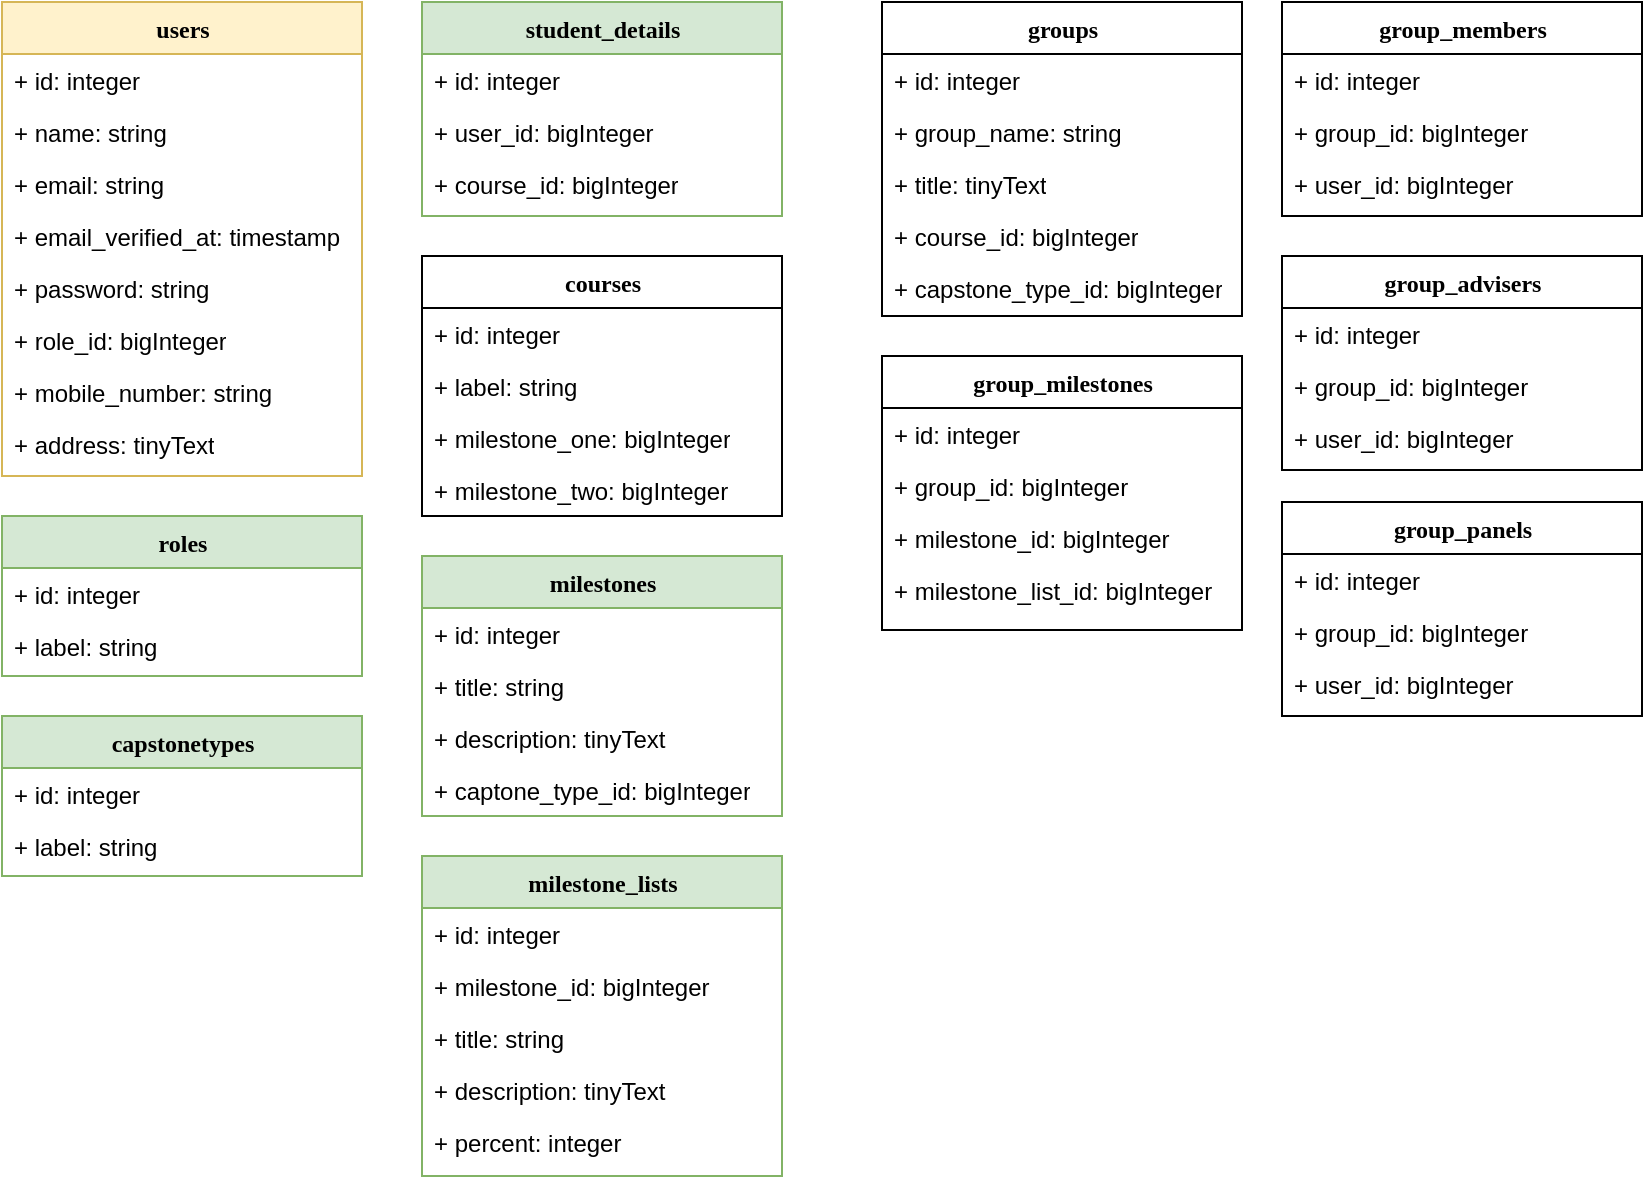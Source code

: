 <mxfile version="13.9.9" type="device"><diagram name="Page-1" id="9f46799a-70d6-7492-0946-bef42562c5a5"><mxGraphModel dx="1086" dy="806" grid="1" gridSize="10" guides="1" tooltips="1" connect="1" arrows="1" fold="1" page="1" pageScale="1" pageWidth="1100" pageHeight="850" background="#ffffff" math="0" shadow="0"><root><mxCell id="0"/><mxCell id="1" parent="0"/><mxCell id="78961159f06e98e8-17" value="users" style="swimlane;html=1;fontStyle=1;align=center;verticalAlign=top;childLayout=stackLayout;horizontal=1;startSize=26;horizontalStack=0;resizeParent=1;resizeLast=0;collapsible=1;marginBottom=0;swimlaneFillColor=#ffffff;rounded=0;shadow=0;comic=0;labelBackgroundColor=none;strokeWidth=1;fillColor=#fff2cc;fontFamily=Verdana;fontSize=12;strokeColor=#d6b656;" parent="1" vertex="1"><mxGeometry x="110" y="83" width="180" height="237" as="geometry"/></mxCell><mxCell id="78961159f06e98e8-21" value="+ id: integer" style="text;html=1;strokeColor=none;fillColor=none;align=left;verticalAlign=top;spacingLeft=4;spacingRight=4;whiteSpace=wrap;overflow=hidden;rotatable=0;points=[[0,0.5],[1,0.5]];portConstraint=eastwest;" parent="78961159f06e98e8-17" vertex="1"><mxGeometry y="26" width="180" height="26" as="geometry"/></mxCell><mxCell id="78961159f06e98e8-23" value="+ name: string" style="text;html=1;strokeColor=none;fillColor=none;align=left;verticalAlign=top;spacingLeft=4;spacingRight=4;whiteSpace=wrap;overflow=hidden;rotatable=0;points=[[0,0.5],[1,0.5]];portConstraint=eastwest;" parent="78961159f06e98e8-17" vertex="1"><mxGeometry y="52" width="180" height="26" as="geometry"/></mxCell><mxCell id="78961159f06e98e8-25" value="+ email: string" style="text;html=1;strokeColor=none;fillColor=none;align=left;verticalAlign=top;spacingLeft=4;spacingRight=4;whiteSpace=wrap;overflow=hidden;rotatable=0;points=[[0,0.5],[1,0.5]];portConstraint=eastwest;" parent="78961159f06e98e8-17" vertex="1"><mxGeometry y="78" width="180" height="26" as="geometry"/></mxCell><mxCell id="78961159f06e98e8-26" value="+ email_verified_at: timestamp" style="text;html=1;strokeColor=none;fillColor=none;align=left;verticalAlign=top;spacingLeft=4;spacingRight=4;whiteSpace=wrap;overflow=hidden;rotatable=0;points=[[0,0.5],[1,0.5]];portConstraint=eastwest;" parent="78961159f06e98e8-17" vertex="1"><mxGeometry y="104" width="180" height="26" as="geometry"/></mxCell><mxCell id="78961159f06e98e8-24" value="+ password: string" style="text;html=1;strokeColor=none;fillColor=none;align=left;verticalAlign=top;spacingLeft=4;spacingRight=4;whiteSpace=wrap;overflow=hidden;rotatable=0;points=[[0,0.5],[1,0.5]];portConstraint=eastwest;" parent="78961159f06e98e8-17" vertex="1"><mxGeometry y="130" width="180" height="26" as="geometry"/></mxCell><mxCell id="rRoZWVBHgznnfZUeibbi-2" value="+ role_id: bigInteger" style="text;html=1;strokeColor=none;fillColor=none;align=left;verticalAlign=top;spacingLeft=4;spacingRight=4;whiteSpace=wrap;overflow=hidden;rotatable=0;points=[[0,0.5],[1,0.5]];portConstraint=eastwest;" parent="78961159f06e98e8-17" vertex="1"><mxGeometry y="156" width="180" height="26" as="geometry"/></mxCell><mxCell id="mozkdcKhJREuQSXOblhR-1" value="+ mobile_number: string" style="text;html=1;strokeColor=none;fillColor=none;align=left;verticalAlign=top;spacingLeft=4;spacingRight=4;whiteSpace=wrap;overflow=hidden;rotatable=0;points=[[0,0.5],[1,0.5]];portConstraint=eastwest;" vertex="1" parent="78961159f06e98e8-17"><mxGeometry y="182" width="180" height="26" as="geometry"/></mxCell><mxCell id="mozkdcKhJREuQSXOblhR-2" value="+ address: tinyText" style="text;html=1;strokeColor=none;fillColor=none;align=left;verticalAlign=top;spacingLeft=4;spacingRight=4;whiteSpace=wrap;overflow=hidden;rotatable=0;points=[[0,0.5],[1,0.5]];portConstraint=eastwest;" vertex="1" parent="78961159f06e98e8-17"><mxGeometry y="208" width="180" height="26" as="geometry"/></mxCell><mxCell id="rRoZWVBHgznnfZUeibbi-3" value="roles" style="swimlane;html=1;fontStyle=1;align=center;verticalAlign=top;childLayout=stackLayout;horizontal=1;startSize=26;horizontalStack=0;resizeParent=1;resizeLast=0;collapsible=1;marginBottom=0;swimlaneFillColor=#ffffff;rounded=0;shadow=0;comic=0;labelBackgroundColor=none;strokeWidth=1;fillColor=#d5e8d4;fontFamily=Verdana;fontSize=12;strokeColor=#82b366;" parent="1" vertex="1"><mxGeometry x="110" y="340" width="180" height="80" as="geometry"/></mxCell><mxCell id="rRoZWVBHgznnfZUeibbi-4" value="+ id: integer" style="text;html=1;strokeColor=none;fillColor=none;align=left;verticalAlign=top;spacingLeft=4;spacingRight=4;whiteSpace=wrap;overflow=hidden;rotatable=0;points=[[0,0.5],[1,0.5]];portConstraint=eastwest;" parent="rRoZWVBHgznnfZUeibbi-3" vertex="1"><mxGeometry y="26" width="180" height="26" as="geometry"/></mxCell><mxCell id="rRoZWVBHgznnfZUeibbi-5" value="+ label: string" style="text;html=1;strokeColor=none;fillColor=none;align=left;verticalAlign=top;spacingLeft=4;spacingRight=4;whiteSpace=wrap;overflow=hidden;rotatable=0;points=[[0,0.5],[1,0.5]];portConstraint=eastwest;" parent="rRoZWVBHgznnfZUeibbi-3" vertex="1"><mxGeometry y="52" width="180" height="26" as="geometry"/></mxCell><mxCell id="rRoZWVBHgznnfZUeibbi-10" value="student_details" style="swimlane;html=1;fontStyle=1;align=center;verticalAlign=top;childLayout=stackLayout;horizontal=1;startSize=26;horizontalStack=0;resizeParent=1;resizeLast=0;collapsible=1;marginBottom=0;swimlaneFillColor=#ffffff;rounded=0;shadow=0;comic=0;labelBackgroundColor=none;strokeWidth=1;fillColor=#d5e8d4;fontFamily=Verdana;fontSize=12;strokeColor=#82b366;" parent="1" vertex="1"><mxGeometry x="320" y="83" width="180" height="107" as="geometry"/></mxCell><mxCell id="rRoZWVBHgznnfZUeibbi-11" value="+ id: integer" style="text;html=1;strokeColor=none;fillColor=none;align=left;verticalAlign=top;spacingLeft=4;spacingRight=4;whiteSpace=wrap;overflow=hidden;rotatable=0;points=[[0,0.5],[1,0.5]];portConstraint=eastwest;" parent="rRoZWVBHgznnfZUeibbi-10" vertex="1"><mxGeometry y="26" width="180" height="26" as="geometry"/></mxCell><mxCell id="rRoZWVBHgznnfZUeibbi-12" value="+ user_id: bigInteger" style="text;html=1;strokeColor=none;fillColor=none;align=left;verticalAlign=top;spacingLeft=4;spacingRight=4;whiteSpace=wrap;overflow=hidden;rotatable=0;points=[[0,0.5],[1,0.5]];portConstraint=eastwest;" parent="rRoZWVBHgznnfZUeibbi-10" vertex="1"><mxGeometry y="52" width="180" height="26" as="geometry"/></mxCell><mxCell id="rRoZWVBHgznnfZUeibbi-13" value="+ course_id: bigInteger" style="text;html=1;strokeColor=none;fillColor=none;align=left;verticalAlign=top;spacingLeft=4;spacingRight=4;whiteSpace=wrap;overflow=hidden;rotatable=0;points=[[0,0.5],[1,0.5]];portConstraint=eastwest;" parent="rRoZWVBHgznnfZUeibbi-10" vertex="1"><mxGeometry y="78" width="180" height="26" as="geometry"/></mxCell><mxCell id="rRoZWVBHgznnfZUeibbi-31" value="courses" style="swimlane;html=1;fontStyle=1;align=center;verticalAlign=top;childLayout=stackLayout;horizontal=1;startSize=26;horizontalStack=0;resizeParent=1;resizeLast=0;collapsible=1;marginBottom=0;swimlaneFillColor=#ffffff;rounded=0;shadow=0;comic=0;labelBackgroundColor=none;strokeWidth=1;fillColor=none;fontFamily=Verdana;fontSize=12" parent="1" vertex="1"><mxGeometry x="320" y="210" width="180" height="130" as="geometry"/></mxCell><mxCell id="rRoZWVBHgznnfZUeibbi-32" value="+ id: integer" style="text;html=1;strokeColor=none;fillColor=none;align=left;verticalAlign=top;spacingLeft=4;spacingRight=4;whiteSpace=wrap;overflow=hidden;rotatable=0;points=[[0,0.5],[1,0.5]];portConstraint=eastwest;" parent="rRoZWVBHgznnfZUeibbi-31" vertex="1"><mxGeometry y="26" width="180" height="26" as="geometry"/></mxCell><mxCell id="rRoZWVBHgznnfZUeibbi-33" value="+ label: string" style="text;html=1;strokeColor=none;fillColor=none;align=left;verticalAlign=top;spacingLeft=4;spacingRight=4;whiteSpace=wrap;overflow=hidden;rotatable=0;points=[[0,0.5],[1,0.5]];portConstraint=eastwest;" parent="rRoZWVBHgznnfZUeibbi-31" vertex="1"><mxGeometry y="52" width="180" height="26" as="geometry"/></mxCell><mxCell id="rRoZWVBHgznnfZUeibbi-34" value="+ milestone_one: bigInteger" style="text;html=1;strokeColor=none;fillColor=none;align=left;verticalAlign=top;spacingLeft=4;spacingRight=4;whiteSpace=wrap;overflow=hidden;rotatable=0;points=[[0,0.5],[1,0.5]];portConstraint=eastwest;" parent="rRoZWVBHgznnfZUeibbi-31" vertex="1"><mxGeometry y="78" width="180" height="26" as="geometry"/></mxCell><mxCell id="mozkdcKhJREuQSXOblhR-17" value="+ milestone_two: bigInteger" style="text;html=1;strokeColor=none;fillColor=none;align=left;verticalAlign=top;spacingLeft=4;spacingRight=4;whiteSpace=wrap;overflow=hidden;rotatable=0;points=[[0,0.5],[1,0.5]];portConstraint=eastwest;" vertex="1" parent="rRoZWVBHgznnfZUeibbi-31"><mxGeometry y="104" width="180" height="26" as="geometry"/></mxCell><mxCell id="rRoZWVBHgznnfZUeibbi-35" value="milestones" style="swimlane;html=1;fontStyle=1;align=center;verticalAlign=top;childLayout=stackLayout;horizontal=1;startSize=26;horizontalStack=0;resizeParent=1;resizeLast=0;collapsible=1;marginBottom=0;swimlaneFillColor=#ffffff;rounded=0;shadow=0;comic=0;labelBackgroundColor=none;strokeWidth=1;fillColor=#d5e8d4;fontFamily=Verdana;fontSize=12;strokeColor=#82b366;" parent="1" vertex="1"><mxGeometry x="320" y="360" width="180" height="130" as="geometry"/></mxCell><mxCell id="rRoZWVBHgznnfZUeibbi-36" value="+ id: integer" style="text;html=1;strokeColor=none;fillColor=none;align=left;verticalAlign=top;spacingLeft=4;spacingRight=4;whiteSpace=wrap;overflow=hidden;rotatable=0;points=[[0,0.5],[1,0.5]];portConstraint=eastwest;" parent="rRoZWVBHgznnfZUeibbi-35" vertex="1"><mxGeometry y="26" width="180" height="26" as="geometry"/></mxCell><mxCell id="rRoZWVBHgznnfZUeibbi-37" value="+ title: string" style="text;html=1;strokeColor=none;fillColor=none;align=left;verticalAlign=top;spacingLeft=4;spacingRight=4;whiteSpace=wrap;overflow=hidden;rotatable=0;points=[[0,0.5],[1,0.5]];portConstraint=eastwest;" parent="rRoZWVBHgznnfZUeibbi-35" vertex="1"><mxGeometry y="52" width="180" height="26" as="geometry"/></mxCell><mxCell id="rRoZWVBHgznnfZUeibbi-38" value="+ description: tinyText" style="text;html=1;strokeColor=none;fillColor=none;align=left;verticalAlign=top;spacingLeft=4;spacingRight=4;whiteSpace=wrap;overflow=hidden;rotatable=0;points=[[0,0.5],[1,0.5]];portConstraint=eastwest;" parent="rRoZWVBHgznnfZUeibbi-35" vertex="1"><mxGeometry y="78" width="180" height="26" as="geometry"/></mxCell><mxCell id="mozkdcKhJREuQSXOblhR-18" value="+ captone_type_id: bigInteger" style="text;html=1;strokeColor=none;fillColor=none;align=left;verticalAlign=top;spacingLeft=4;spacingRight=4;whiteSpace=wrap;overflow=hidden;rotatable=0;points=[[0,0.5],[1,0.5]];portConstraint=eastwest;" vertex="1" parent="rRoZWVBHgznnfZUeibbi-35"><mxGeometry y="104" width="180" height="26" as="geometry"/></mxCell><mxCell id="mozkdcKhJREuQSXOblhR-4" value="milestone_lists" style="swimlane;html=1;fontStyle=1;align=center;verticalAlign=top;childLayout=stackLayout;horizontal=1;startSize=26;horizontalStack=0;resizeParent=1;resizeLast=0;collapsible=1;marginBottom=0;swimlaneFillColor=#ffffff;rounded=0;shadow=0;comic=0;labelBackgroundColor=none;strokeWidth=1;fillColor=#d5e8d4;fontFamily=Verdana;fontSize=12;strokeColor=#82b366;" vertex="1" parent="1"><mxGeometry x="320" y="510" width="180" height="160" as="geometry"/></mxCell><mxCell id="mozkdcKhJREuQSXOblhR-5" value="+ id: integer" style="text;html=1;strokeColor=none;fillColor=none;align=left;verticalAlign=top;spacingLeft=4;spacingRight=4;whiteSpace=wrap;overflow=hidden;rotatable=0;points=[[0,0.5],[1,0.5]];portConstraint=eastwest;" vertex="1" parent="mozkdcKhJREuQSXOblhR-4"><mxGeometry y="26" width="180" height="26" as="geometry"/></mxCell><mxCell id="mozkdcKhJREuQSXOblhR-6" value="+ milestone_id: bigInteger" style="text;html=1;strokeColor=none;fillColor=none;align=left;verticalAlign=top;spacingLeft=4;spacingRight=4;whiteSpace=wrap;overflow=hidden;rotatable=0;points=[[0,0.5],[1,0.5]];portConstraint=eastwest;" vertex="1" parent="mozkdcKhJREuQSXOblhR-4"><mxGeometry y="52" width="180" height="26" as="geometry"/></mxCell><mxCell id="mozkdcKhJREuQSXOblhR-7" value="+ title: string" style="text;html=1;strokeColor=none;fillColor=none;align=left;verticalAlign=top;spacingLeft=4;spacingRight=4;whiteSpace=wrap;overflow=hidden;rotatable=0;points=[[0,0.5],[1,0.5]];portConstraint=eastwest;" vertex="1" parent="mozkdcKhJREuQSXOblhR-4"><mxGeometry y="78" width="180" height="26" as="geometry"/></mxCell><mxCell id="mozkdcKhJREuQSXOblhR-8" value="+ description: tinyText" style="text;html=1;strokeColor=none;fillColor=none;align=left;verticalAlign=top;spacingLeft=4;spacingRight=4;whiteSpace=wrap;overflow=hidden;rotatable=0;points=[[0,0.5],[1,0.5]];portConstraint=eastwest;" vertex="1" parent="mozkdcKhJREuQSXOblhR-4"><mxGeometry y="104" width="180" height="26" as="geometry"/></mxCell><mxCell id="mozkdcKhJREuQSXOblhR-9" value="+ percent: integer" style="text;html=1;strokeColor=none;fillColor=none;align=left;verticalAlign=top;spacingLeft=4;spacingRight=4;whiteSpace=wrap;overflow=hidden;rotatable=0;points=[[0,0.5],[1,0.5]];portConstraint=eastwest;" vertex="1" parent="mozkdcKhJREuQSXOblhR-4"><mxGeometry y="130" width="180" height="26" as="geometry"/></mxCell><mxCell id="mozkdcKhJREuQSXOblhR-10" value="groups" style="swimlane;html=1;fontStyle=1;align=center;verticalAlign=top;childLayout=stackLayout;horizontal=1;startSize=26;horizontalStack=0;resizeParent=1;resizeLast=0;collapsible=1;marginBottom=0;swimlaneFillColor=#ffffff;rounded=0;shadow=0;comic=0;labelBackgroundColor=none;strokeWidth=1;fillColor=none;fontFamily=Verdana;fontSize=12" vertex="1" parent="1"><mxGeometry x="550" y="83" width="180" height="157" as="geometry"/></mxCell><mxCell id="mozkdcKhJREuQSXOblhR-11" value="+ id: integer" style="text;html=1;strokeColor=none;fillColor=none;align=left;verticalAlign=top;spacingLeft=4;spacingRight=4;whiteSpace=wrap;overflow=hidden;rotatable=0;points=[[0,0.5],[1,0.5]];portConstraint=eastwest;" vertex="1" parent="mozkdcKhJREuQSXOblhR-10"><mxGeometry y="26" width="180" height="26" as="geometry"/></mxCell><mxCell id="mozkdcKhJREuQSXOblhR-12" value="+ group_name: string" style="text;html=1;strokeColor=none;fillColor=none;align=left;verticalAlign=top;spacingLeft=4;spacingRight=4;whiteSpace=wrap;overflow=hidden;rotatable=0;points=[[0,0.5],[1,0.5]];portConstraint=eastwest;" vertex="1" parent="mozkdcKhJREuQSXOblhR-10"><mxGeometry y="52" width="180" height="26" as="geometry"/></mxCell><mxCell id="mozkdcKhJREuQSXOblhR-13" value="+ title: tinyText" style="text;html=1;strokeColor=none;fillColor=none;align=left;verticalAlign=top;spacingLeft=4;spacingRight=4;whiteSpace=wrap;overflow=hidden;rotatable=0;points=[[0,0.5],[1,0.5]];portConstraint=eastwest;" vertex="1" parent="mozkdcKhJREuQSXOblhR-10"><mxGeometry y="78" width="180" height="26" as="geometry"/></mxCell><mxCell id="mozkdcKhJREuQSXOblhR-14" value="+ course_id: bigInteger" style="text;html=1;strokeColor=none;fillColor=none;align=left;verticalAlign=top;spacingLeft=4;spacingRight=4;whiteSpace=wrap;overflow=hidden;rotatable=0;points=[[0,0.5],[1,0.5]];portConstraint=eastwest;" vertex="1" parent="mozkdcKhJREuQSXOblhR-10"><mxGeometry y="104" width="180" height="26" as="geometry"/></mxCell><mxCell id="mozkdcKhJREuQSXOblhR-15" value="+ capstone_type_id: bigInteger" style="text;html=1;strokeColor=none;fillColor=none;align=left;verticalAlign=top;spacingLeft=4;spacingRight=4;whiteSpace=wrap;overflow=hidden;rotatable=0;points=[[0,0.5],[1,0.5]];portConstraint=eastwest;" vertex="1" parent="mozkdcKhJREuQSXOblhR-10"><mxGeometry y="130" width="180" height="26" as="geometry"/></mxCell><mxCell id="mozkdcKhJREuQSXOblhR-19" value="capstonetypes" style="swimlane;html=1;fontStyle=1;align=center;verticalAlign=top;childLayout=stackLayout;horizontal=1;startSize=26;horizontalStack=0;resizeParent=1;resizeLast=0;collapsible=1;marginBottom=0;swimlaneFillColor=#ffffff;rounded=0;shadow=0;comic=0;labelBackgroundColor=none;strokeWidth=1;fillColor=#d5e8d4;fontFamily=Verdana;fontSize=12;strokeColor=#82b366;" vertex="1" parent="1"><mxGeometry x="110" y="440" width="180" height="80" as="geometry"/></mxCell><mxCell id="mozkdcKhJREuQSXOblhR-20" value="+ id: integer" style="text;html=1;strokeColor=none;fillColor=none;align=left;verticalAlign=top;spacingLeft=4;spacingRight=4;whiteSpace=wrap;overflow=hidden;rotatable=0;points=[[0,0.5],[1,0.5]];portConstraint=eastwest;" vertex="1" parent="mozkdcKhJREuQSXOblhR-19"><mxGeometry y="26" width="180" height="26" as="geometry"/></mxCell><mxCell id="mozkdcKhJREuQSXOblhR-21" value="+ label: string" style="text;html=1;strokeColor=none;fillColor=none;align=left;verticalAlign=top;spacingLeft=4;spacingRight=4;whiteSpace=wrap;overflow=hidden;rotatable=0;points=[[0,0.5],[1,0.5]];portConstraint=eastwest;" vertex="1" parent="mozkdcKhJREuQSXOblhR-19"><mxGeometry y="52" width="180" height="26" as="geometry"/></mxCell><mxCell id="mozkdcKhJREuQSXOblhR-24" value="group_milestones" style="swimlane;html=1;fontStyle=1;align=center;verticalAlign=top;childLayout=stackLayout;horizontal=1;startSize=26;horizontalStack=0;resizeParent=1;resizeLast=0;collapsible=1;marginBottom=0;swimlaneFillColor=#ffffff;rounded=0;shadow=0;comic=0;labelBackgroundColor=none;strokeWidth=1;fillColor=none;fontFamily=Verdana;fontSize=12" vertex="1" parent="1"><mxGeometry x="550" y="260" width="180" height="137" as="geometry"/></mxCell><mxCell id="mozkdcKhJREuQSXOblhR-25" value="+ id: integer" style="text;html=1;strokeColor=none;fillColor=none;align=left;verticalAlign=top;spacingLeft=4;spacingRight=4;whiteSpace=wrap;overflow=hidden;rotatable=0;points=[[0,0.5],[1,0.5]];portConstraint=eastwest;" vertex="1" parent="mozkdcKhJREuQSXOblhR-24"><mxGeometry y="26" width="180" height="26" as="geometry"/></mxCell><mxCell id="mozkdcKhJREuQSXOblhR-26" value="+ group_id: bigInteger" style="text;html=1;strokeColor=none;fillColor=none;align=left;verticalAlign=top;spacingLeft=4;spacingRight=4;whiteSpace=wrap;overflow=hidden;rotatable=0;points=[[0,0.5],[1,0.5]];portConstraint=eastwest;" vertex="1" parent="mozkdcKhJREuQSXOblhR-24"><mxGeometry y="52" width="180" height="26" as="geometry"/></mxCell><mxCell id="mozkdcKhJREuQSXOblhR-27" value="+ milestone_id: bigInteger" style="text;html=1;strokeColor=none;fillColor=none;align=left;verticalAlign=top;spacingLeft=4;spacingRight=4;whiteSpace=wrap;overflow=hidden;rotatable=0;points=[[0,0.5],[1,0.5]];portConstraint=eastwest;" vertex="1" parent="mozkdcKhJREuQSXOblhR-24"><mxGeometry y="78" width="180" height="26" as="geometry"/></mxCell><mxCell id="mozkdcKhJREuQSXOblhR-28" value="+ milestone_list_id: bigInteger" style="text;html=1;strokeColor=none;fillColor=none;align=left;verticalAlign=top;spacingLeft=4;spacingRight=4;whiteSpace=wrap;overflow=hidden;rotatable=0;points=[[0,0.5],[1,0.5]];portConstraint=eastwest;" vertex="1" parent="mozkdcKhJREuQSXOblhR-24"><mxGeometry y="104" width="180" height="26" as="geometry"/></mxCell><mxCell id="mozkdcKhJREuQSXOblhR-30" value="group_members" style="swimlane;html=1;fontStyle=1;align=center;verticalAlign=top;childLayout=stackLayout;horizontal=1;startSize=26;horizontalStack=0;resizeParent=1;resizeLast=0;collapsible=1;marginBottom=0;swimlaneFillColor=#ffffff;rounded=0;shadow=0;comic=0;labelBackgroundColor=none;strokeWidth=1;fillColor=none;fontFamily=Verdana;fontSize=12" vertex="1" parent="1"><mxGeometry x="750" y="83" width="180" height="107" as="geometry"/></mxCell><mxCell id="mozkdcKhJREuQSXOblhR-31" value="+ id: integer" style="text;html=1;strokeColor=none;fillColor=none;align=left;verticalAlign=top;spacingLeft=4;spacingRight=4;whiteSpace=wrap;overflow=hidden;rotatable=0;points=[[0,0.5],[1,0.5]];portConstraint=eastwest;" vertex="1" parent="mozkdcKhJREuQSXOblhR-30"><mxGeometry y="26" width="180" height="26" as="geometry"/></mxCell><mxCell id="mozkdcKhJREuQSXOblhR-32" value="+ group_id: bigInteger" style="text;html=1;strokeColor=none;fillColor=none;align=left;verticalAlign=top;spacingLeft=4;spacingRight=4;whiteSpace=wrap;overflow=hidden;rotatable=0;points=[[0,0.5],[1,0.5]];portConstraint=eastwest;" vertex="1" parent="mozkdcKhJREuQSXOblhR-30"><mxGeometry y="52" width="180" height="26" as="geometry"/></mxCell><mxCell id="mozkdcKhJREuQSXOblhR-33" value="+ user_id: bigInteger" style="text;html=1;strokeColor=none;fillColor=none;align=left;verticalAlign=top;spacingLeft=4;spacingRight=4;whiteSpace=wrap;overflow=hidden;rotatable=0;points=[[0,0.5],[1,0.5]];portConstraint=eastwest;" vertex="1" parent="mozkdcKhJREuQSXOblhR-30"><mxGeometry y="78" width="180" height="26" as="geometry"/></mxCell><mxCell id="mozkdcKhJREuQSXOblhR-36" value="group_advisers" style="swimlane;html=1;fontStyle=1;align=center;verticalAlign=top;childLayout=stackLayout;horizontal=1;startSize=26;horizontalStack=0;resizeParent=1;resizeLast=0;collapsible=1;marginBottom=0;swimlaneFillColor=#ffffff;rounded=0;shadow=0;comic=0;labelBackgroundColor=none;strokeWidth=1;fillColor=none;fontFamily=Verdana;fontSize=12" vertex="1" parent="1"><mxGeometry x="750" y="210" width="180" height="107" as="geometry"/></mxCell><mxCell id="mozkdcKhJREuQSXOblhR-37" value="+ id: integer" style="text;html=1;strokeColor=none;fillColor=none;align=left;verticalAlign=top;spacingLeft=4;spacingRight=4;whiteSpace=wrap;overflow=hidden;rotatable=0;points=[[0,0.5],[1,0.5]];portConstraint=eastwest;" vertex="1" parent="mozkdcKhJREuQSXOblhR-36"><mxGeometry y="26" width="180" height="26" as="geometry"/></mxCell><mxCell id="mozkdcKhJREuQSXOblhR-38" value="+ group_id: bigInteger" style="text;html=1;strokeColor=none;fillColor=none;align=left;verticalAlign=top;spacingLeft=4;spacingRight=4;whiteSpace=wrap;overflow=hidden;rotatable=0;points=[[0,0.5],[1,0.5]];portConstraint=eastwest;" vertex="1" parent="mozkdcKhJREuQSXOblhR-36"><mxGeometry y="52" width="180" height="26" as="geometry"/></mxCell><mxCell id="mozkdcKhJREuQSXOblhR-39" value="+ user_id: bigInteger" style="text;html=1;strokeColor=none;fillColor=none;align=left;verticalAlign=top;spacingLeft=4;spacingRight=4;whiteSpace=wrap;overflow=hidden;rotatable=0;points=[[0,0.5],[1,0.5]];portConstraint=eastwest;" vertex="1" parent="mozkdcKhJREuQSXOblhR-36"><mxGeometry y="78" width="180" height="26" as="geometry"/></mxCell><mxCell id="mozkdcKhJREuQSXOblhR-40" value="group_panels" style="swimlane;html=1;fontStyle=1;align=center;verticalAlign=top;childLayout=stackLayout;horizontal=1;startSize=26;horizontalStack=0;resizeParent=1;resizeLast=0;collapsible=1;marginBottom=0;swimlaneFillColor=#ffffff;rounded=0;shadow=0;comic=0;labelBackgroundColor=none;strokeWidth=1;fillColor=none;fontFamily=Verdana;fontSize=12" vertex="1" parent="1"><mxGeometry x="750" y="333" width="180" height="107" as="geometry"/></mxCell><mxCell id="mozkdcKhJREuQSXOblhR-41" value="+ id: integer" style="text;html=1;strokeColor=none;fillColor=none;align=left;verticalAlign=top;spacingLeft=4;spacingRight=4;whiteSpace=wrap;overflow=hidden;rotatable=0;points=[[0,0.5],[1,0.5]];portConstraint=eastwest;" vertex="1" parent="mozkdcKhJREuQSXOblhR-40"><mxGeometry y="26" width="180" height="26" as="geometry"/></mxCell><mxCell id="mozkdcKhJREuQSXOblhR-42" value="+ group_id: bigInteger" style="text;html=1;strokeColor=none;fillColor=none;align=left;verticalAlign=top;spacingLeft=4;spacingRight=4;whiteSpace=wrap;overflow=hidden;rotatable=0;points=[[0,0.5],[1,0.5]];portConstraint=eastwest;" vertex="1" parent="mozkdcKhJREuQSXOblhR-40"><mxGeometry y="52" width="180" height="26" as="geometry"/></mxCell><mxCell id="mozkdcKhJREuQSXOblhR-43" value="+ user_id: bigInteger" style="text;html=1;strokeColor=none;fillColor=none;align=left;verticalAlign=top;spacingLeft=4;spacingRight=4;whiteSpace=wrap;overflow=hidden;rotatable=0;points=[[0,0.5],[1,0.5]];portConstraint=eastwest;" vertex="1" parent="mozkdcKhJREuQSXOblhR-40"><mxGeometry y="78" width="180" height="26" as="geometry"/></mxCell></root></mxGraphModel></diagram></mxfile>